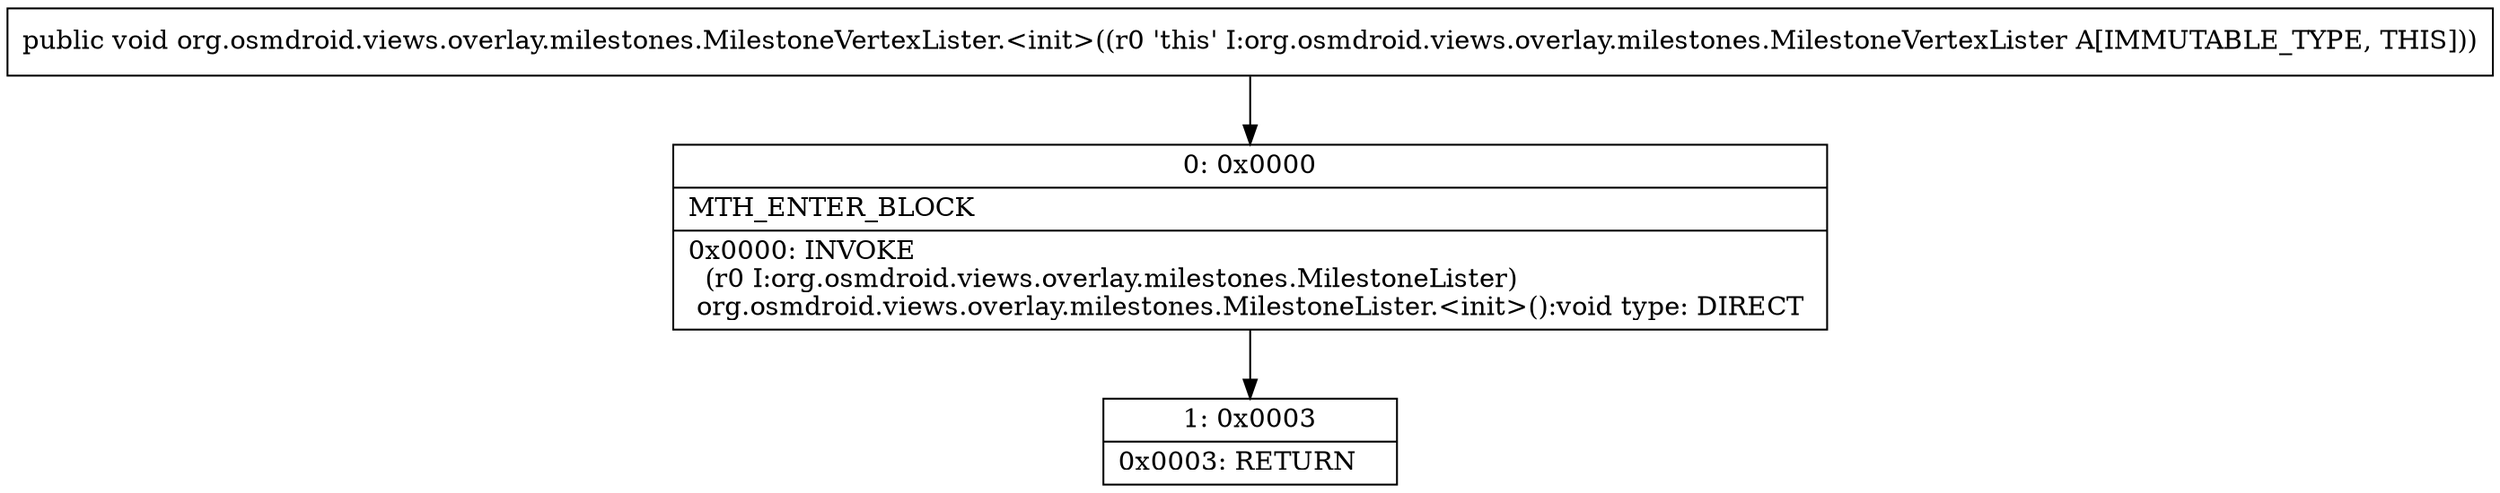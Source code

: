 digraph "CFG fororg.osmdroid.views.overlay.milestones.MilestoneVertexLister.\<init\>()V" {
Node_0 [shape=record,label="{0\:\ 0x0000|MTH_ENTER_BLOCK\l|0x0000: INVOKE  \l  (r0 I:org.osmdroid.views.overlay.milestones.MilestoneLister)\l org.osmdroid.views.overlay.milestones.MilestoneLister.\<init\>():void type: DIRECT \l}"];
Node_1 [shape=record,label="{1\:\ 0x0003|0x0003: RETURN   \l}"];
MethodNode[shape=record,label="{public void org.osmdroid.views.overlay.milestones.MilestoneVertexLister.\<init\>((r0 'this' I:org.osmdroid.views.overlay.milestones.MilestoneVertexLister A[IMMUTABLE_TYPE, THIS])) }"];
MethodNode -> Node_0;
Node_0 -> Node_1;
}


